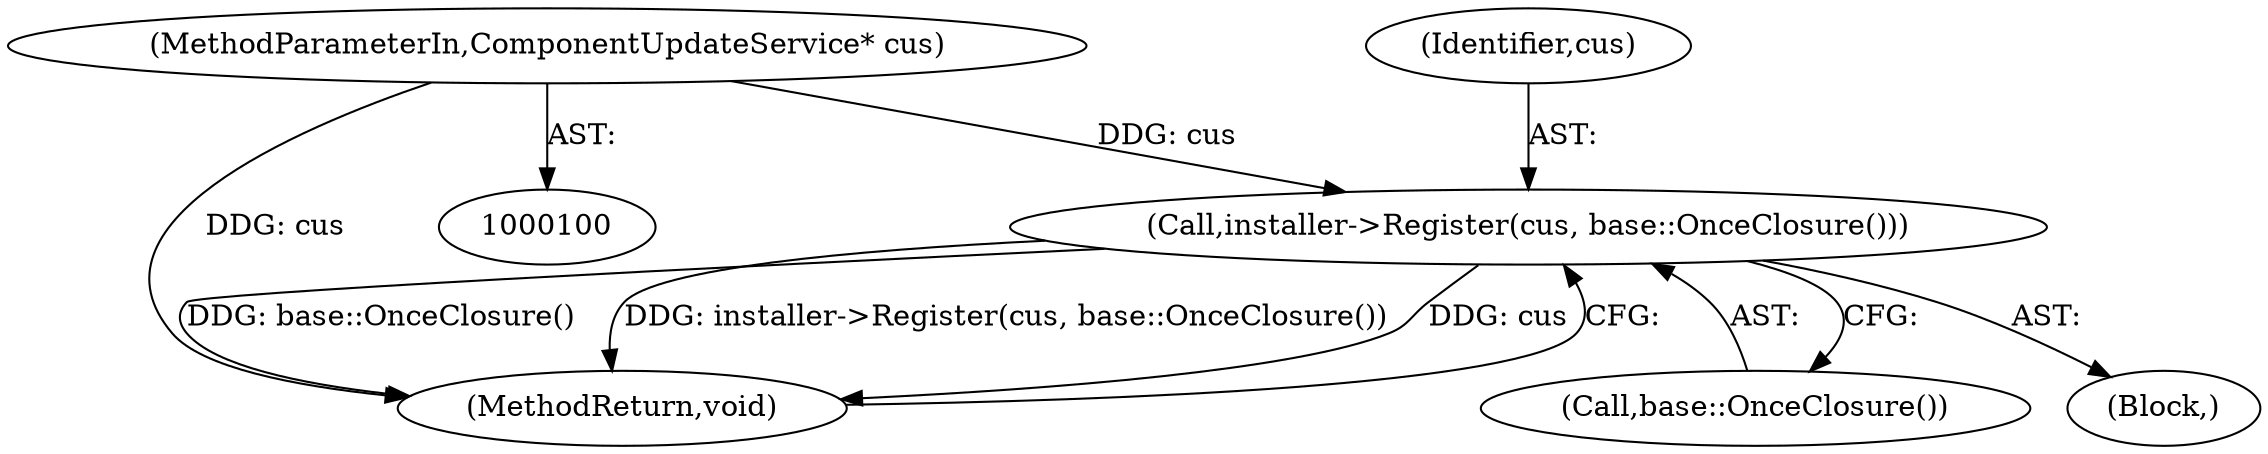 digraph "0_Chrome_c995d4fe5e96f4d6d4a88b7867279b08e72d2579_0@pointer" {
"1000115" [label="(Call,installer->Register(cus, base::OnceClosure()))"];
"1000101" [label="(MethodParameterIn,ComponentUpdateService* cus)"];
"1000117" [label="(Call,base::OnceClosure())"];
"1000118" [label="(MethodReturn,void)"];
"1000116" [label="(Identifier,cus)"];
"1000101" [label="(MethodParameterIn,ComponentUpdateService* cus)"];
"1000103" [label="(Block,)"];
"1000115" [label="(Call,installer->Register(cus, base::OnceClosure()))"];
"1000115" -> "1000103"  [label="AST: "];
"1000115" -> "1000117"  [label="CFG: "];
"1000116" -> "1000115"  [label="AST: "];
"1000117" -> "1000115"  [label="AST: "];
"1000118" -> "1000115"  [label="CFG: "];
"1000115" -> "1000118"  [label="DDG: base::OnceClosure()"];
"1000115" -> "1000118"  [label="DDG: installer->Register(cus, base::OnceClosure())"];
"1000115" -> "1000118"  [label="DDG: cus"];
"1000101" -> "1000115"  [label="DDG: cus"];
"1000101" -> "1000100"  [label="AST: "];
"1000101" -> "1000118"  [label="DDG: cus"];
}
